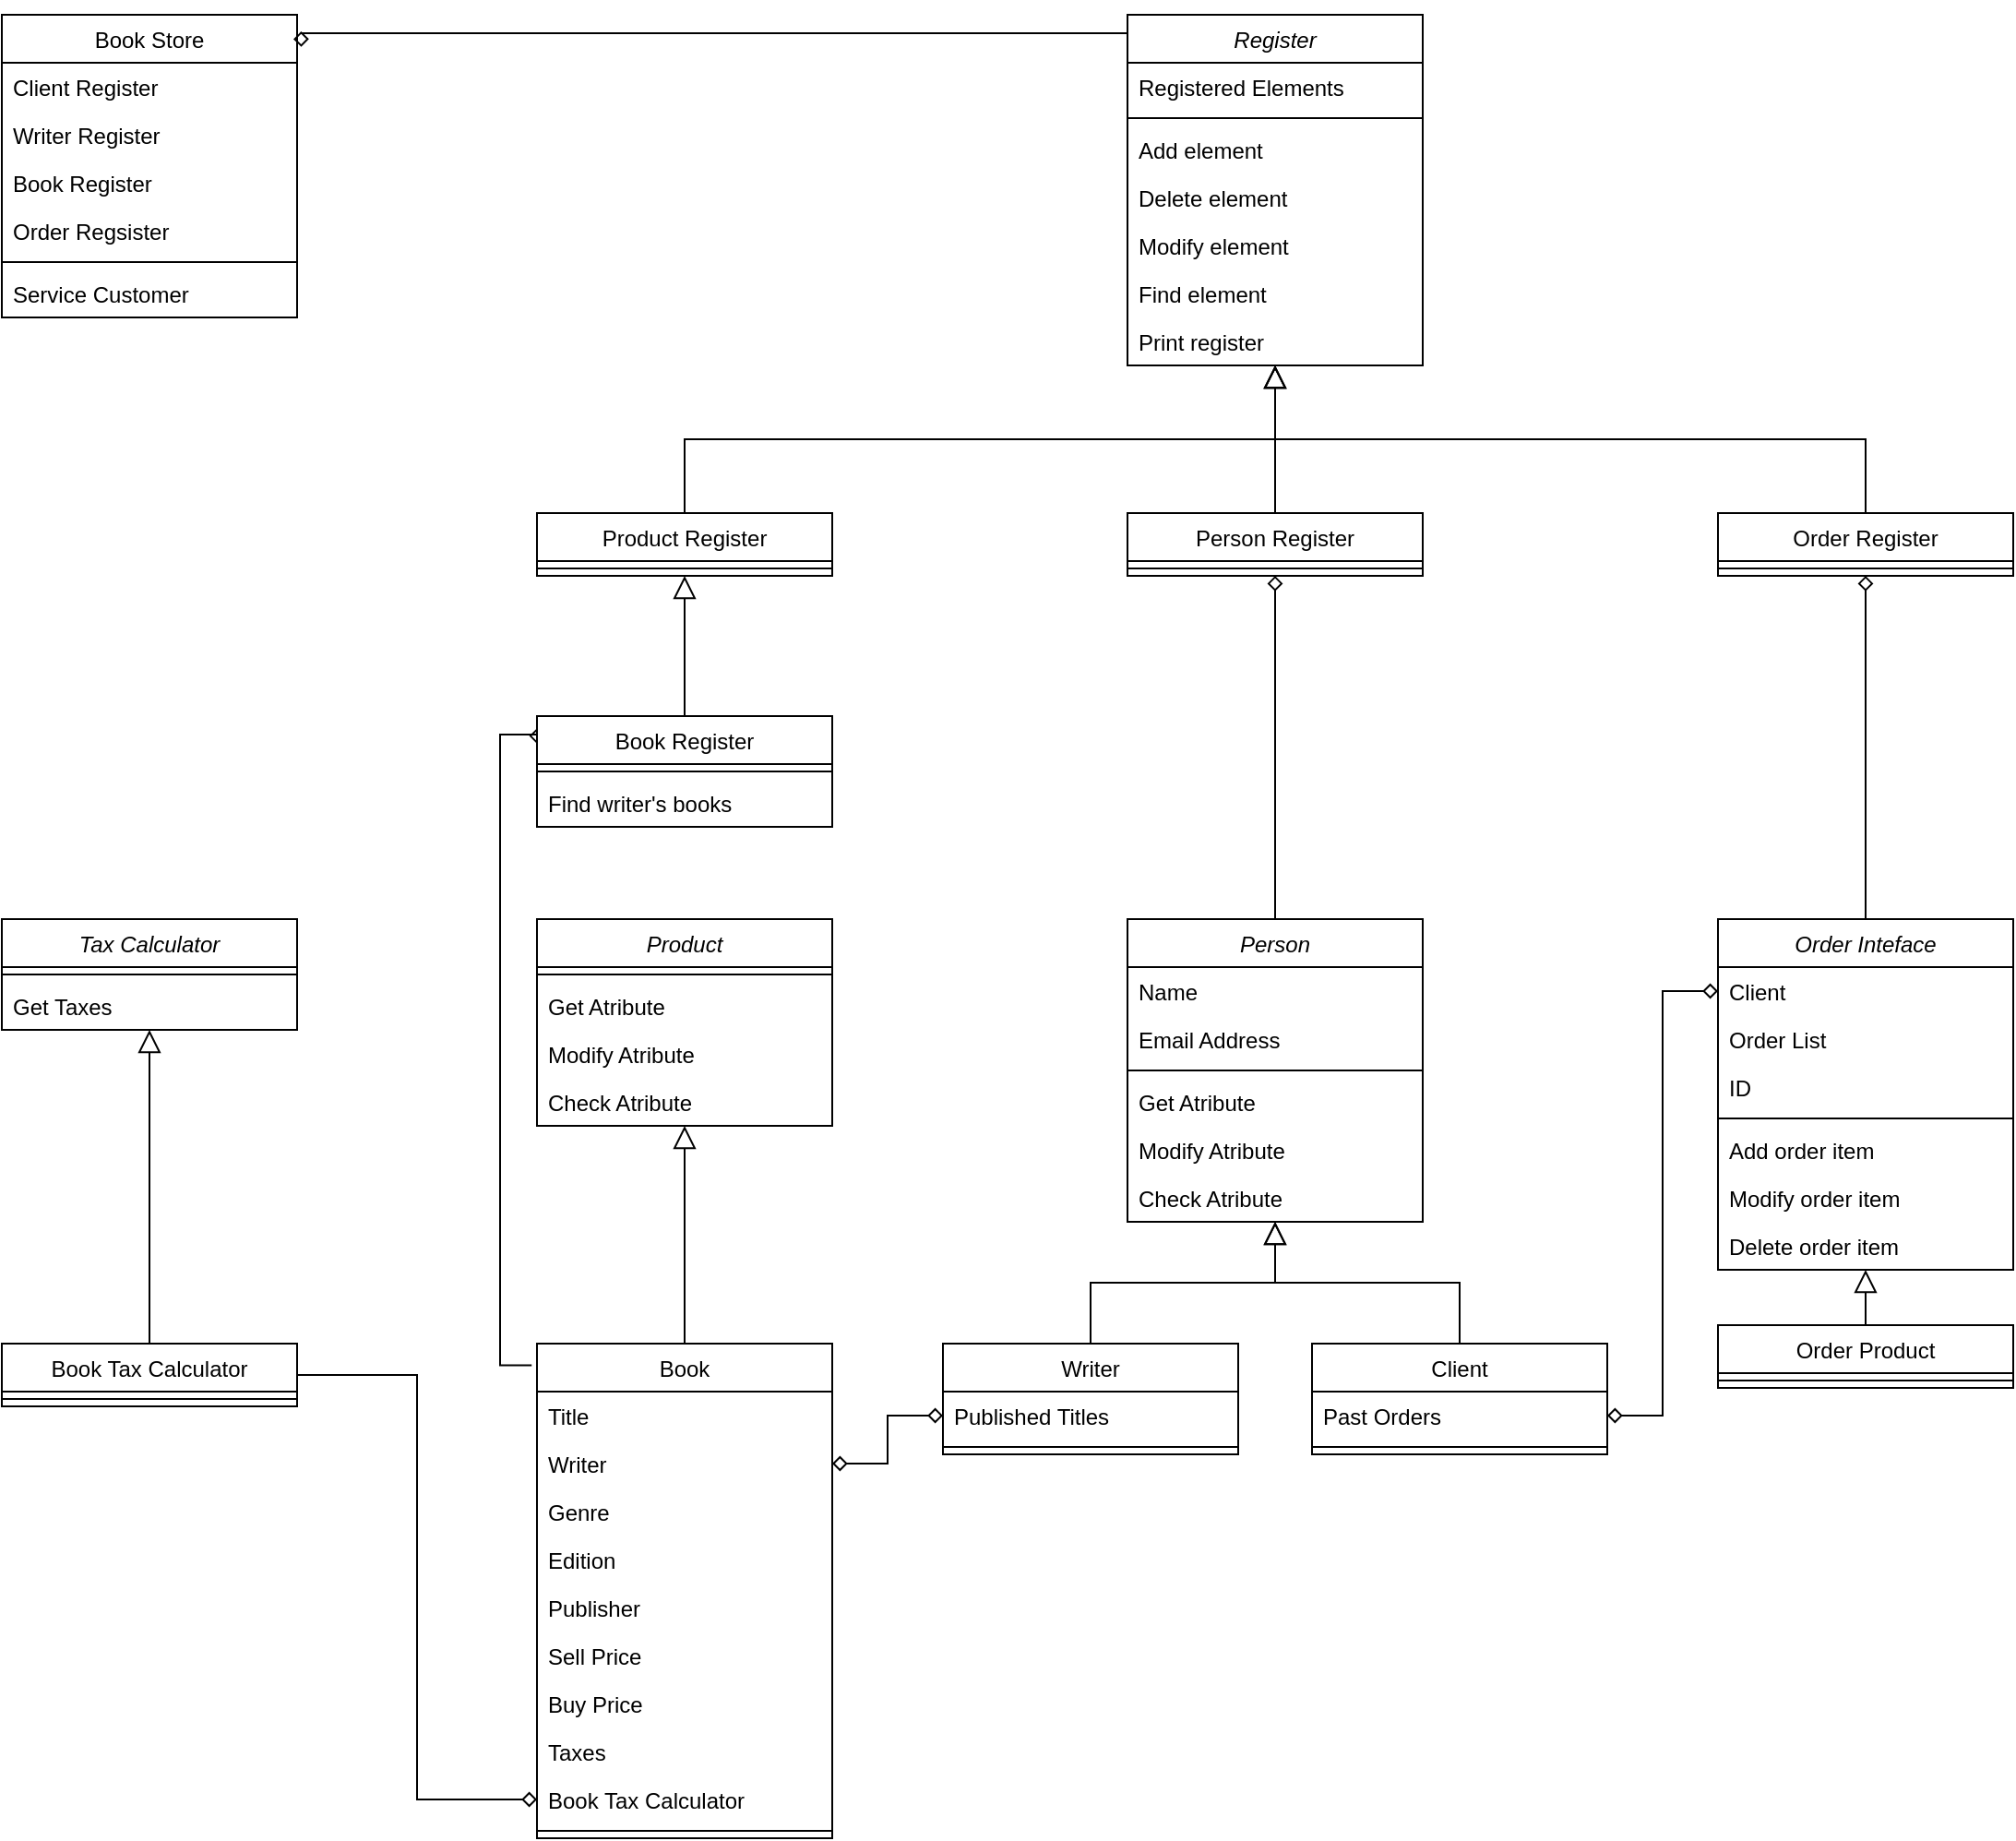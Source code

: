 <mxfile version="19.0.0" type="device"><diagram id="C5RBs43oDa-KdzZeNtuy" name="Page-1"><mxGraphModel dx="2910" dy="2334" grid="1" gridSize="10" guides="1" tooltips="1" connect="1" arrows="1" fold="1" page="1" pageScale="1" pageWidth="827" pageHeight="1169" math="0" shadow="0"><root><mxCell id="WIyWlLk6GJQsqaUBKTNV-0"/><mxCell id="WIyWlLk6GJQsqaUBKTNV-1" parent="WIyWlLk6GJQsqaUBKTNV-0"/><mxCell id="UVoK_3-nZOFvyf_YfvLC-82" style="edgeStyle=orthogonalEdgeStyle;rounded=0;orthogonalLoop=1;jettySize=auto;html=1;exitX=0.5;exitY=0;exitDx=0;exitDy=0;entryX=0.5;entryY=1;entryDx=0;entryDy=0;startArrow=none;startFill=0;endArrow=diamond;endFill=0;" edge="1" parent="WIyWlLk6GJQsqaUBKTNV-1" source="zkfFHV4jXpPFQw0GAbJ--0" target="UVoK_3-nZOFvyf_YfvLC-66"><mxGeometry relative="1" as="geometry"/></mxCell><mxCell id="zkfFHV4jXpPFQw0GAbJ--0" value="Person" style="swimlane;fontStyle=2;align=center;verticalAlign=top;childLayout=stackLayout;horizontal=1;startSize=26;horizontalStack=0;resizeParent=1;resizeLast=0;collapsible=1;marginBottom=0;rounded=0;shadow=0;strokeWidth=1;" parent="WIyWlLk6GJQsqaUBKTNV-1" vertex="1"><mxGeometry x="130" y="120" width="160" height="164" as="geometry"><mxRectangle x="230" y="140" width="160" height="26" as="alternateBounds"/></mxGeometry></mxCell><mxCell id="zkfFHV4jXpPFQw0GAbJ--1" value="Name" style="text;align=left;verticalAlign=top;spacingLeft=4;spacingRight=4;overflow=hidden;rotatable=0;points=[[0,0.5],[1,0.5]];portConstraint=eastwest;" parent="zkfFHV4jXpPFQw0GAbJ--0" vertex="1"><mxGeometry y="26" width="160" height="26" as="geometry"/></mxCell><mxCell id="zkfFHV4jXpPFQw0GAbJ--3" value="Email Address" style="text;align=left;verticalAlign=top;spacingLeft=4;spacingRight=4;overflow=hidden;rotatable=0;points=[[0,0.5],[1,0.5]];portConstraint=eastwest;rounded=0;shadow=0;html=0;" parent="zkfFHV4jXpPFQw0GAbJ--0" vertex="1"><mxGeometry y="52" width="160" height="26" as="geometry"/></mxCell><mxCell id="zkfFHV4jXpPFQw0GAbJ--4" value="" style="line;html=1;strokeWidth=1;align=left;verticalAlign=middle;spacingTop=-1;spacingLeft=3;spacingRight=3;rotatable=0;labelPosition=right;points=[];portConstraint=eastwest;" parent="zkfFHV4jXpPFQw0GAbJ--0" vertex="1"><mxGeometry y="78" width="160" height="8" as="geometry"/></mxCell><mxCell id="UVoK_3-nZOFvyf_YfvLC-38" value="Get Atribute" style="text;align=left;verticalAlign=top;spacingLeft=4;spacingRight=4;overflow=hidden;rotatable=0;points=[[0,0.5],[1,0.5]];portConstraint=eastwest;rounded=0;shadow=0;html=0;" vertex="1" parent="zkfFHV4jXpPFQw0GAbJ--0"><mxGeometry y="86" width="160" height="26" as="geometry"/></mxCell><mxCell id="UVoK_3-nZOFvyf_YfvLC-39" value="Modify Atribute" style="text;align=left;verticalAlign=top;spacingLeft=4;spacingRight=4;overflow=hidden;rotatable=0;points=[[0,0.5],[1,0.5]];portConstraint=eastwest;rounded=0;shadow=0;html=0;" vertex="1" parent="zkfFHV4jXpPFQw0GAbJ--0"><mxGeometry y="112" width="160" height="26" as="geometry"/></mxCell><mxCell id="UVoK_3-nZOFvyf_YfvLC-40" value="Check Atribute" style="text;align=left;verticalAlign=top;spacingLeft=4;spacingRight=4;overflow=hidden;rotatable=0;points=[[0,0.5],[1,0.5]];portConstraint=eastwest;rounded=0;shadow=0;html=0;" vertex="1" parent="zkfFHV4jXpPFQw0GAbJ--0"><mxGeometry y="138" width="160" height="26" as="geometry"/></mxCell><mxCell id="zkfFHV4jXpPFQw0GAbJ--6" value="Client" style="swimlane;fontStyle=0;align=center;verticalAlign=top;childLayout=stackLayout;horizontal=1;startSize=26;horizontalStack=0;resizeParent=1;resizeLast=0;collapsible=1;marginBottom=0;rounded=0;shadow=0;strokeWidth=1;" parent="WIyWlLk6GJQsqaUBKTNV-1" vertex="1"><mxGeometry x="230" y="350" width="160" height="60" as="geometry"><mxRectangle x="130" y="380" width="160" height="26" as="alternateBounds"/></mxGeometry></mxCell><mxCell id="zkfFHV4jXpPFQw0GAbJ--8" value="Past Orders" style="text;align=left;verticalAlign=top;spacingLeft=4;spacingRight=4;overflow=hidden;rotatable=0;points=[[0,0.5],[1,0.5]];portConstraint=eastwest;rounded=0;shadow=0;html=0;" parent="zkfFHV4jXpPFQw0GAbJ--6" vertex="1"><mxGeometry y="26" width="160" height="26" as="geometry"/></mxCell><mxCell id="zkfFHV4jXpPFQw0GAbJ--9" value="" style="line;html=1;strokeWidth=1;align=left;verticalAlign=middle;spacingTop=-1;spacingLeft=3;spacingRight=3;rotatable=0;labelPosition=right;points=[];portConstraint=eastwest;" parent="zkfFHV4jXpPFQw0GAbJ--6" vertex="1"><mxGeometry y="52" width="160" height="8" as="geometry"/></mxCell><mxCell id="zkfFHV4jXpPFQw0GAbJ--12" value="" style="endArrow=block;endSize=10;endFill=0;shadow=0;strokeWidth=1;rounded=0;edgeStyle=elbowEdgeStyle;elbow=vertical;" parent="WIyWlLk6GJQsqaUBKTNV-1" source="zkfFHV4jXpPFQw0GAbJ--6" target="zkfFHV4jXpPFQw0GAbJ--0" edge="1"><mxGeometry width="160" relative="1" as="geometry"><mxPoint x="110" y="203" as="sourcePoint"/><mxPoint x="110" y="203" as="targetPoint"/></mxGeometry></mxCell><mxCell id="zkfFHV4jXpPFQw0GAbJ--13" value="Writer" style="swimlane;fontStyle=0;align=center;verticalAlign=top;childLayout=stackLayout;horizontal=1;startSize=26;horizontalStack=0;resizeParent=1;resizeLast=0;collapsible=1;marginBottom=0;rounded=0;shadow=0;strokeWidth=1;" parent="WIyWlLk6GJQsqaUBKTNV-1" vertex="1"><mxGeometry x="30" y="350" width="160" height="60" as="geometry"><mxRectangle x="340" y="380" width="170" height="26" as="alternateBounds"/></mxGeometry></mxCell><mxCell id="zkfFHV4jXpPFQw0GAbJ--14" value="Published Titles" style="text;align=left;verticalAlign=top;spacingLeft=4;spacingRight=4;overflow=hidden;rotatable=0;points=[[0,0.5],[1,0.5]];portConstraint=eastwest;" parent="zkfFHV4jXpPFQw0GAbJ--13" vertex="1"><mxGeometry y="26" width="160" height="26" as="geometry"/></mxCell><mxCell id="zkfFHV4jXpPFQw0GAbJ--15" value="" style="line;html=1;strokeWidth=1;align=left;verticalAlign=middle;spacingTop=-1;spacingLeft=3;spacingRight=3;rotatable=0;labelPosition=right;points=[];portConstraint=eastwest;" parent="zkfFHV4jXpPFQw0GAbJ--13" vertex="1"><mxGeometry y="52" width="160" height="8" as="geometry"/></mxCell><mxCell id="zkfFHV4jXpPFQw0GAbJ--16" value="" style="endArrow=block;endSize=10;endFill=0;shadow=0;strokeWidth=1;rounded=0;edgeStyle=elbowEdgeStyle;elbow=vertical;" parent="WIyWlLk6GJQsqaUBKTNV-1" source="zkfFHV4jXpPFQw0GAbJ--13" target="zkfFHV4jXpPFQw0GAbJ--0" edge="1"><mxGeometry width="160" relative="1" as="geometry"><mxPoint x="120" y="373" as="sourcePoint"/><mxPoint x="220" y="271" as="targetPoint"/></mxGeometry></mxCell><mxCell id="zkfFHV4jXpPFQw0GAbJ--17" value="Book Store" style="swimlane;fontStyle=0;align=center;verticalAlign=top;childLayout=stackLayout;horizontal=1;startSize=26;horizontalStack=0;resizeParent=1;resizeLast=0;collapsible=1;marginBottom=0;rounded=0;shadow=0;strokeWidth=1;" parent="WIyWlLk6GJQsqaUBKTNV-1" vertex="1"><mxGeometry x="-480" y="-370" width="160" height="164" as="geometry"><mxRectangle x="550" y="140" width="160" height="26" as="alternateBounds"/></mxGeometry></mxCell><mxCell id="zkfFHV4jXpPFQw0GAbJ--18" value="Client Register" style="text;align=left;verticalAlign=top;spacingLeft=4;spacingRight=4;overflow=hidden;rotatable=0;points=[[0,0.5],[1,0.5]];portConstraint=eastwest;" parent="zkfFHV4jXpPFQw0GAbJ--17" vertex="1"><mxGeometry y="26" width="160" height="26" as="geometry"/></mxCell><mxCell id="zkfFHV4jXpPFQw0GAbJ--19" value="Writer Register" style="text;align=left;verticalAlign=top;spacingLeft=4;spacingRight=4;overflow=hidden;rotatable=0;points=[[0,0.5],[1,0.5]];portConstraint=eastwest;rounded=0;shadow=0;html=0;" parent="zkfFHV4jXpPFQw0GAbJ--17" vertex="1"><mxGeometry y="52" width="160" height="26" as="geometry"/></mxCell><mxCell id="zkfFHV4jXpPFQw0GAbJ--20" value="Book Register" style="text;align=left;verticalAlign=top;spacingLeft=4;spacingRight=4;overflow=hidden;rotatable=0;points=[[0,0.5],[1,0.5]];portConstraint=eastwest;rounded=0;shadow=0;html=0;" parent="zkfFHV4jXpPFQw0GAbJ--17" vertex="1"><mxGeometry y="78" width="160" height="26" as="geometry"/></mxCell><mxCell id="zkfFHV4jXpPFQw0GAbJ--21" value="Order Regsister" style="text;align=left;verticalAlign=top;spacingLeft=4;spacingRight=4;overflow=hidden;rotatable=0;points=[[0,0.5],[1,0.5]];portConstraint=eastwest;rounded=0;shadow=0;html=0;" parent="zkfFHV4jXpPFQw0GAbJ--17" vertex="1"><mxGeometry y="104" width="160" height="26" as="geometry"/></mxCell><mxCell id="zkfFHV4jXpPFQw0GAbJ--23" value="" style="line;html=1;strokeWidth=1;align=left;verticalAlign=middle;spacingTop=-1;spacingLeft=3;spacingRight=3;rotatable=0;labelPosition=right;points=[];portConstraint=eastwest;" parent="zkfFHV4jXpPFQw0GAbJ--17" vertex="1"><mxGeometry y="130" width="160" height="8" as="geometry"/></mxCell><mxCell id="zkfFHV4jXpPFQw0GAbJ--24" value="Service Customer" style="text;align=left;verticalAlign=top;spacingLeft=4;spacingRight=4;overflow=hidden;rotatable=0;points=[[0,0.5],[1,0.5]];portConstraint=eastwest;" parent="zkfFHV4jXpPFQw0GAbJ--17" vertex="1"><mxGeometry y="138" width="160" height="26" as="geometry"/></mxCell><mxCell id="UVoK_3-nZOFvyf_YfvLC-0" value="Product" style="swimlane;fontStyle=2;align=center;verticalAlign=top;childLayout=stackLayout;horizontal=1;startSize=26;horizontalStack=0;resizeParent=1;resizeLast=0;collapsible=1;marginBottom=0;rounded=0;shadow=0;strokeWidth=1;" vertex="1" parent="WIyWlLk6GJQsqaUBKTNV-1"><mxGeometry x="-190" y="120" width="160" height="112" as="geometry"><mxRectangle x="230" y="140" width="160" height="26" as="alternateBounds"/></mxGeometry></mxCell><mxCell id="UVoK_3-nZOFvyf_YfvLC-3" value="" style="line;html=1;strokeWidth=1;align=left;verticalAlign=middle;spacingTop=-1;spacingLeft=3;spacingRight=3;rotatable=0;labelPosition=right;points=[];portConstraint=eastwest;" vertex="1" parent="UVoK_3-nZOFvyf_YfvLC-0"><mxGeometry y="26" width="160" height="8" as="geometry"/></mxCell><mxCell id="UVoK_3-nZOFvyf_YfvLC-2" value="Get Atribute" style="text;align=left;verticalAlign=top;spacingLeft=4;spacingRight=4;overflow=hidden;rotatable=0;points=[[0,0.5],[1,0.5]];portConstraint=eastwest;rounded=0;shadow=0;html=0;" vertex="1" parent="UVoK_3-nZOFvyf_YfvLC-0"><mxGeometry y="34" width="160" height="26" as="geometry"/></mxCell><mxCell id="UVoK_3-nZOFvyf_YfvLC-25" value="Modify Atribute" style="text;align=left;verticalAlign=top;spacingLeft=4;spacingRight=4;overflow=hidden;rotatable=0;points=[[0,0.5],[1,0.5]];portConstraint=eastwest;rounded=0;shadow=0;html=0;" vertex="1" parent="UVoK_3-nZOFvyf_YfvLC-0"><mxGeometry y="60" width="160" height="26" as="geometry"/></mxCell><mxCell id="UVoK_3-nZOFvyf_YfvLC-26" value="Check Atribute" style="text;align=left;verticalAlign=top;spacingLeft=4;spacingRight=4;overflow=hidden;rotatable=0;points=[[0,0.5],[1,0.5]];portConstraint=eastwest;rounded=0;shadow=0;html=0;" vertex="1" parent="UVoK_3-nZOFvyf_YfvLC-0"><mxGeometry y="86" width="160" height="26" as="geometry"/></mxCell><mxCell id="UVoK_3-nZOFvyf_YfvLC-80" style="edgeStyle=orthogonalEdgeStyle;rounded=0;orthogonalLoop=1;jettySize=auto;html=1;exitX=-0.018;exitY=0.044;exitDx=0;exitDy=0;startArrow=none;startFill=0;endArrow=diamond;endFill=0;exitPerimeter=0;entryX=0;entryY=0.25;entryDx=0;entryDy=0;" edge="1" parent="WIyWlLk6GJQsqaUBKTNV-1" source="UVoK_3-nZOFvyf_YfvLC-8" target="UVoK_3-nZOFvyf_YfvLC-70"><mxGeometry relative="1" as="geometry"><mxPoint x="-260" y="50" as="targetPoint"/><Array as="points"><mxPoint x="-210" y="362"/><mxPoint x="-210" y="20"/><mxPoint x="-190" y="20"/></Array></mxGeometry></mxCell><mxCell id="UVoK_3-nZOFvyf_YfvLC-8" value="Book" style="swimlane;fontStyle=0;align=center;verticalAlign=top;childLayout=stackLayout;horizontal=1;startSize=26;horizontalStack=0;resizeParent=1;resizeLast=0;collapsible=1;marginBottom=0;rounded=0;shadow=0;strokeWidth=1;" vertex="1" parent="WIyWlLk6GJQsqaUBKTNV-1"><mxGeometry x="-190" y="350" width="160" height="268" as="geometry"><mxRectangle x="340" y="380" width="170" height="26" as="alternateBounds"/></mxGeometry></mxCell><mxCell id="UVoK_3-nZOFvyf_YfvLC-9" value="Title&#10;" style="text;align=left;verticalAlign=top;spacingLeft=4;spacingRight=4;overflow=hidden;rotatable=0;points=[[0,0.5],[1,0.5]];portConstraint=eastwest;" vertex="1" parent="UVoK_3-nZOFvyf_YfvLC-8"><mxGeometry y="26" width="160" height="26" as="geometry"/></mxCell><mxCell id="UVoK_3-nZOFvyf_YfvLC-27" value="Writer" style="text;align=left;verticalAlign=top;spacingLeft=4;spacingRight=4;overflow=hidden;rotatable=0;points=[[0,0.5],[1,0.5]];portConstraint=eastwest;" vertex="1" parent="UVoK_3-nZOFvyf_YfvLC-8"><mxGeometry y="52" width="160" height="26" as="geometry"/></mxCell><mxCell id="UVoK_3-nZOFvyf_YfvLC-28" value="Genre" style="text;align=left;verticalAlign=top;spacingLeft=4;spacingRight=4;overflow=hidden;rotatable=0;points=[[0,0.5],[1,0.5]];portConstraint=eastwest;" vertex="1" parent="UVoK_3-nZOFvyf_YfvLC-8"><mxGeometry y="78" width="160" height="26" as="geometry"/></mxCell><mxCell id="UVoK_3-nZOFvyf_YfvLC-29" value="Edition" style="text;align=left;verticalAlign=top;spacingLeft=4;spacingRight=4;overflow=hidden;rotatable=0;points=[[0,0.5],[1,0.5]];portConstraint=eastwest;" vertex="1" parent="UVoK_3-nZOFvyf_YfvLC-8"><mxGeometry y="104" width="160" height="26" as="geometry"/></mxCell><mxCell id="UVoK_3-nZOFvyf_YfvLC-30" value="Publisher" style="text;align=left;verticalAlign=top;spacingLeft=4;spacingRight=4;overflow=hidden;rotatable=0;points=[[0,0.5],[1,0.5]];portConstraint=eastwest;" vertex="1" parent="UVoK_3-nZOFvyf_YfvLC-8"><mxGeometry y="130" width="160" height="26" as="geometry"/></mxCell><mxCell id="UVoK_3-nZOFvyf_YfvLC-31" value="Sell Price" style="text;align=left;verticalAlign=top;spacingLeft=4;spacingRight=4;overflow=hidden;rotatable=0;points=[[0,0.5],[1,0.5]];portConstraint=eastwest;" vertex="1" parent="UVoK_3-nZOFvyf_YfvLC-8"><mxGeometry y="156" width="160" height="26" as="geometry"/></mxCell><mxCell id="UVoK_3-nZOFvyf_YfvLC-32" value="Buy Price" style="text;align=left;verticalAlign=top;spacingLeft=4;spacingRight=4;overflow=hidden;rotatable=0;points=[[0,0.5],[1,0.5]];portConstraint=eastwest;" vertex="1" parent="UVoK_3-nZOFvyf_YfvLC-8"><mxGeometry y="182" width="160" height="26" as="geometry"/></mxCell><mxCell id="UVoK_3-nZOFvyf_YfvLC-33" value="Taxes" style="text;align=left;verticalAlign=top;spacingLeft=4;spacingRight=4;overflow=hidden;rotatable=0;points=[[0,0.5],[1,0.5]];portConstraint=eastwest;" vertex="1" parent="UVoK_3-nZOFvyf_YfvLC-8"><mxGeometry y="208" width="160" height="26" as="geometry"/></mxCell><mxCell id="UVoK_3-nZOFvyf_YfvLC-35" value="Book Tax Calculator" style="text;align=left;verticalAlign=top;spacingLeft=4;spacingRight=4;overflow=hidden;rotatable=0;points=[[0,0.5],[1,0.5]];portConstraint=eastwest;" vertex="1" parent="UVoK_3-nZOFvyf_YfvLC-8"><mxGeometry y="234" width="160" height="26" as="geometry"/></mxCell><mxCell id="UVoK_3-nZOFvyf_YfvLC-10" value="" style="line;html=1;strokeWidth=1;align=left;verticalAlign=middle;spacingTop=-1;spacingLeft=3;spacingRight=3;rotatable=0;labelPosition=right;points=[];portConstraint=eastwest;" vertex="1" parent="UVoK_3-nZOFvyf_YfvLC-8"><mxGeometry y="260" width="160" height="8" as="geometry"/></mxCell><mxCell id="UVoK_3-nZOFvyf_YfvLC-11" value="" style="endArrow=block;endSize=10;endFill=0;shadow=0;strokeWidth=1;rounded=0;edgeStyle=elbowEdgeStyle;elbow=vertical;" edge="1" parent="WIyWlLk6GJQsqaUBKTNV-1" source="UVoK_3-nZOFvyf_YfvLC-8" target="UVoK_3-nZOFvyf_YfvLC-0"><mxGeometry width="160" relative="1" as="geometry"><mxPoint x="-200" y="373" as="sourcePoint"/><mxPoint x="-100" y="271" as="targetPoint"/></mxGeometry></mxCell><mxCell id="UVoK_3-nZOFvyf_YfvLC-12" value="Tax Calculator" style="swimlane;fontStyle=2;align=center;verticalAlign=top;childLayout=stackLayout;horizontal=1;startSize=26;horizontalStack=0;resizeParent=1;resizeLast=0;collapsible=1;marginBottom=0;rounded=0;shadow=0;strokeWidth=1;" vertex="1" parent="WIyWlLk6GJQsqaUBKTNV-1"><mxGeometry x="-480" y="120" width="160" height="60" as="geometry"><mxRectangle x="230" y="140" width="160" height="26" as="alternateBounds"/></mxGeometry></mxCell><mxCell id="UVoK_3-nZOFvyf_YfvLC-15" value="" style="line;html=1;strokeWidth=1;align=left;verticalAlign=middle;spacingTop=-1;spacingLeft=3;spacingRight=3;rotatable=0;labelPosition=right;points=[];portConstraint=eastwest;" vertex="1" parent="UVoK_3-nZOFvyf_YfvLC-12"><mxGeometry y="26" width="160" height="8" as="geometry"/></mxCell><mxCell id="UVoK_3-nZOFvyf_YfvLC-14" value="Get Taxes" style="text;align=left;verticalAlign=top;spacingLeft=4;spacingRight=4;overflow=hidden;rotatable=0;points=[[0,0.5],[1,0.5]];portConstraint=eastwest;rounded=0;shadow=0;html=0;" vertex="1" parent="UVoK_3-nZOFvyf_YfvLC-12"><mxGeometry y="34" width="160" height="26" as="geometry"/></mxCell><mxCell id="UVoK_3-nZOFvyf_YfvLC-37" style="edgeStyle=orthogonalEdgeStyle;rounded=0;orthogonalLoop=1;jettySize=auto;html=1;exitX=1;exitY=0.5;exitDx=0;exitDy=0;entryX=0;entryY=0.5;entryDx=0;entryDy=0;startArrow=none;startFill=0;endArrow=diamond;endFill=0;" edge="1" parent="WIyWlLk6GJQsqaUBKTNV-1" source="UVoK_3-nZOFvyf_YfvLC-20" target="UVoK_3-nZOFvyf_YfvLC-35"><mxGeometry relative="1" as="geometry"/></mxCell><mxCell id="UVoK_3-nZOFvyf_YfvLC-20" value="Book Tax Calculator" style="swimlane;fontStyle=0;align=center;verticalAlign=top;childLayout=stackLayout;horizontal=1;startSize=26;horizontalStack=0;resizeParent=1;resizeLast=0;collapsible=1;marginBottom=0;rounded=0;shadow=0;strokeWidth=1;" vertex="1" parent="WIyWlLk6GJQsqaUBKTNV-1"><mxGeometry x="-480" y="350" width="160" height="34" as="geometry"><mxRectangle x="340" y="380" width="170" height="26" as="alternateBounds"/></mxGeometry></mxCell><mxCell id="UVoK_3-nZOFvyf_YfvLC-22" value="" style="line;html=1;strokeWidth=1;align=left;verticalAlign=middle;spacingTop=-1;spacingLeft=3;spacingRight=3;rotatable=0;labelPosition=right;points=[];portConstraint=eastwest;" vertex="1" parent="UVoK_3-nZOFvyf_YfvLC-20"><mxGeometry y="26" width="160" height="8" as="geometry"/></mxCell><mxCell id="UVoK_3-nZOFvyf_YfvLC-23" value="" style="endArrow=block;endSize=10;endFill=0;shadow=0;strokeWidth=1;rounded=0;edgeStyle=elbowEdgeStyle;elbow=vertical;" edge="1" parent="WIyWlLk6GJQsqaUBKTNV-1" source="UVoK_3-nZOFvyf_YfvLC-20" target="UVoK_3-nZOFvyf_YfvLC-12"><mxGeometry width="160" relative="1" as="geometry"><mxPoint x="-490" y="373" as="sourcePoint"/><mxPoint x="-390" y="271" as="targetPoint"/></mxGeometry></mxCell><mxCell id="UVoK_3-nZOFvyf_YfvLC-36" style="edgeStyle=orthogonalEdgeStyle;rounded=0;orthogonalLoop=1;jettySize=auto;html=1;exitX=0;exitY=0.5;exitDx=0;exitDy=0;entryX=1;entryY=0.5;entryDx=0;entryDy=0;startArrow=diamond;startFill=0;endArrow=diamond;endFill=0;" edge="1" parent="WIyWlLk6GJQsqaUBKTNV-1" source="zkfFHV4jXpPFQw0GAbJ--14" target="UVoK_3-nZOFvyf_YfvLC-27"><mxGeometry relative="1" as="geometry"/></mxCell><mxCell id="UVoK_3-nZOFvyf_YfvLC-83" style="edgeStyle=orthogonalEdgeStyle;rounded=0;orthogonalLoop=1;jettySize=auto;html=1;exitX=0.5;exitY=0;exitDx=0;exitDy=0;entryX=0.5;entryY=1;entryDx=0;entryDy=0;startArrow=none;startFill=0;endArrow=diamond;endFill=0;" edge="1" parent="WIyWlLk6GJQsqaUBKTNV-1" source="UVoK_3-nZOFvyf_YfvLC-41" target="UVoK_3-nZOFvyf_YfvLC-62"><mxGeometry relative="1" as="geometry"/></mxCell><mxCell id="UVoK_3-nZOFvyf_YfvLC-41" value="Order Inteface" style="swimlane;fontStyle=2;align=center;verticalAlign=top;childLayout=stackLayout;horizontal=1;startSize=26;horizontalStack=0;resizeParent=1;resizeLast=0;collapsible=1;marginBottom=0;rounded=0;shadow=0;strokeWidth=1;" vertex="1" parent="WIyWlLk6GJQsqaUBKTNV-1"><mxGeometry x="450" y="120" width="160" height="190" as="geometry"><mxRectangle x="230" y="140" width="160" height="26" as="alternateBounds"/></mxGeometry></mxCell><mxCell id="UVoK_3-nZOFvyf_YfvLC-42" value="Client" style="text;align=left;verticalAlign=top;spacingLeft=4;spacingRight=4;overflow=hidden;rotatable=0;points=[[0,0.5],[1,0.5]];portConstraint=eastwest;" vertex="1" parent="UVoK_3-nZOFvyf_YfvLC-41"><mxGeometry y="26" width="160" height="26" as="geometry"/></mxCell><mxCell id="UVoK_3-nZOFvyf_YfvLC-43" value="Order List" style="text;align=left;verticalAlign=top;spacingLeft=4;spacingRight=4;overflow=hidden;rotatable=0;points=[[0,0.5],[1,0.5]];portConstraint=eastwest;rounded=0;shadow=0;html=0;" vertex="1" parent="UVoK_3-nZOFvyf_YfvLC-41"><mxGeometry y="52" width="160" height="26" as="geometry"/></mxCell><mxCell id="UVoK_3-nZOFvyf_YfvLC-53" value="ID" style="text;align=left;verticalAlign=top;spacingLeft=4;spacingRight=4;overflow=hidden;rotatable=0;points=[[0,0.5],[1,0.5]];portConstraint=eastwest;" vertex="1" parent="UVoK_3-nZOFvyf_YfvLC-41"><mxGeometry y="78" width="160" height="26" as="geometry"/></mxCell><mxCell id="UVoK_3-nZOFvyf_YfvLC-44" value="" style="line;html=1;strokeWidth=1;align=left;verticalAlign=middle;spacingTop=-1;spacingLeft=3;spacingRight=3;rotatable=0;labelPosition=right;points=[];portConstraint=eastwest;" vertex="1" parent="UVoK_3-nZOFvyf_YfvLC-41"><mxGeometry y="104" width="160" height="8" as="geometry"/></mxCell><mxCell id="UVoK_3-nZOFvyf_YfvLC-45" value="Add order item" style="text;align=left;verticalAlign=top;spacingLeft=4;spacingRight=4;overflow=hidden;rotatable=0;points=[[0,0.5],[1,0.5]];portConstraint=eastwest;rounded=0;shadow=0;html=0;" vertex="1" parent="UVoK_3-nZOFvyf_YfvLC-41"><mxGeometry y="112" width="160" height="26" as="geometry"/></mxCell><mxCell id="UVoK_3-nZOFvyf_YfvLC-46" value="Modify order item" style="text;align=left;verticalAlign=top;spacingLeft=4;spacingRight=4;overflow=hidden;rotatable=0;points=[[0,0.5],[1,0.5]];portConstraint=eastwest;rounded=0;shadow=0;html=0;" vertex="1" parent="UVoK_3-nZOFvyf_YfvLC-41"><mxGeometry y="138" width="160" height="26" as="geometry"/></mxCell><mxCell id="UVoK_3-nZOFvyf_YfvLC-47" value="Delete order item" style="text;align=left;verticalAlign=top;spacingLeft=4;spacingRight=4;overflow=hidden;rotatable=0;points=[[0,0.5],[1,0.5]];portConstraint=eastwest;rounded=0;shadow=0;html=0;" vertex="1" parent="UVoK_3-nZOFvyf_YfvLC-41"><mxGeometry y="164" width="160" height="26" as="geometry"/></mxCell><mxCell id="UVoK_3-nZOFvyf_YfvLC-48" value="Order Product" style="swimlane;fontStyle=0;align=center;verticalAlign=top;childLayout=stackLayout;horizontal=1;startSize=26;horizontalStack=0;resizeParent=1;resizeLast=0;collapsible=1;marginBottom=0;rounded=0;shadow=0;strokeWidth=1;" vertex="1" parent="WIyWlLk6GJQsqaUBKTNV-1"><mxGeometry x="450" y="340" width="160" height="34" as="geometry"><mxRectangle x="130" y="380" width="160" height="26" as="alternateBounds"/></mxGeometry></mxCell><mxCell id="UVoK_3-nZOFvyf_YfvLC-50" value="" style="line;html=1;strokeWidth=1;align=left;verticalAlign=middle;spacingTop=-1;spacingLeft=3;spacingRight=3;rotatable=0;labelPosition=right;points=[];portConstraint=eastwest;" vertex="1" parent="UVoK_3-nZOFvyf_YfvLC-48"><mxGeometry y="26" width="160" height="8" as="geometry"/></mxCell><mxCell id="UVoK_3-nZOFvyf_YfvLC-51" value="" style="endArrow=block;endSize=10;endFill=0;shadow=0;strokeWidth=1;rounded=0;edgeStyle=elbowEdgeStyle;elbow=vertical;" edge="1" parent="WIyWlLk6GJQsqaUBKTNV-1" source="UVoK_3-nZOFvyf_YfvLC-48" target="UVoK_3-nZOFvyf_YfvLC-41"><mxGeometry width="160" relative="1" as="geometry"><mxPoint x="430" y="203" as="sourcePoint"/><mxPoint x="430" y="203" as="targetPoint"/></mxGeometry></mxCell><mxCell id="UVoK_3-nZOFvyf_YfvLC-54" style="edgeStyle=orthogonalEdgeStyle;rounded=0;orthogonalLoop=1;jettySize=auto;html=1;exitX=1;exitY=0.5;exitDx=0;exitDy=0;entryX=0;entryY=0.5;entryDx=0;entryDy=0;startArrow=diamond;startFill=0;endArrow=diamond;endFill=0;" edge="1" parent="WIyWlLk6GJQsqaUBKTNV-1" source="zkfFHV4jXpPFQw0GAbJ--8" target="UVoK_3-nZOFvyf_YfvLC-42"><mxGeometry relative="1" as="geometry"/></mxCell><mxCell id="UVoK_3-nZOFvyf_YfvLC-84" style="edgeStyle=orthogonalEdgeStyle;rounded=0;orthogonalLoop=1;jettySize=auto;html=1;exitX=0;exitY=0;exitDx=0;exitDy=0;entryX=1.014;entryY=0.106;entryDx=0;entryDy=0;entryPerimeter=0;startArrow=none;startFill=0;endArrow=diamond;endFill=0;" edge="1" parent="WIyWlLk6GJQsqaUBKTNV-1" source="UVoK_3-nZOFvyf_YfvLC-55" target="zkfFHV4jXpPFQw0GAbJ--17"><mxGeometry relative="1" as="geometry"><Array as="points"><mxPoint x="130" y="-360"/><mxPoint x="-318" y="-360"/></Array></mxGeometry></mxCell><mxCell id="UVoK_3-nZOFvyf_YfvLC-55" value="Register" style="swimlane;fontStyle=2;align=center;verticalAlign=top;childLayout=stackLayout;horizontal=1;startSize=26;horizontalStack=0;resizeParent=1;resizeLast=0;collapsible=1;marginBottom=0;rounded=0;shadow=0;strokeWidth=1;" vertex="1" parent="WIyWlLk6GJQsqaUBKTNV-1"><mxGeometry x="130" y="-370" width="160" height="190" as="geometry"><mxRectangle x="230" y="140" width="160" height="26" as="alternateBounds"/></mxGeometry></mxCell><mxCell id="UVoK_3-nZOFvyf_YfvLC-56" value="Registered Elements" style="text;align=left;verticalAlign=top;spacingLeft=4;spacingRight=4;overflow=hidden;rotatable=0;points=[[0,0.5],[1,0.5]];portConstraint=eastwest;" vertex="1" parent="UVoK_3-nZOFvyf_YfvLC-55"><mxGeometry y="26" width="160" height="26" as="geometry"/></mxCell><mxCell id="UVoK_3-nZOFvyf_YfvLC-58" value="" style="line;html=1;strokeWidth=1;align=left;verticalAlign=middle;spacingTop=-1;spacingLeft=3;spacingRight=3;rotatable=0;labelPosition=right;points=[];portConstraint=eastwest;" vertex="1" parent="UVoK_3-nZOFvyf_YfvLC-55"><mxGeometry y="52" width="160" height="8" as="geometry"/></mxCell><mxCell id="UVoK_3-nZOFvyf_YfvLC-59" value="Add element" style="text;align=left;verticalAlign=top;spacingLeft=4;spacingRight=4;overflow=hidden;rotatable=0;points=[[0,0.5],[1,0.5]];portConstraint=eastwest;rounded=0;shadow=0;html=0;" vertex="1" parent="UVoK_3-nZOFvyf_YfvLC-55"><mxGeometry y="60" width="160" height="26" as="geometry"/></mxCell><mxCell id="UVoK_3-nZOFvyf_YfvLC-57" value="Delete element" style="text;align=left;verticalAlign=top;spacingLeft=4;spacingRight=4;overflow=hidden;rotatable=0;points=[[0,0.5],[1,0.5]];portConstraint=eastwest;rounded=0;shadow=0;html=0;" vertex="1" parent="UVoK_3-nZOFvyf_YfvLC-55"><mxGeometry y="86" width="160" height="26" as="geometry"/></mxCell><mxCell id="UVoK_3-nZOFvyf_YfvLC-60" value="Modify element" style="text;align=left;verticalAlign=top;spacingLeft=4;spacingRight=4;overflow=hidden;rotatable=0;points=[[0,0.5],[1,0.5]];portConstraint=eastwest;rounded=0;shadow=0;html=0;" vertex="1" parent="UVoK_3-nZOFvyf_YfvLC-55"><mxGeometry y="112" width="160" height="26" as="geometry"/></mxCell><mxCell id="UVoK_3-nZOFvyf_YfvLC-61" value="Find element" style="text;align=left;verticalAlign=top;spacingLeft=4;spacingRight=4;overflow=hidden;rotatable=0;points=[[0,0.5],[1,0.5]];portConstraint=eastwest;rounded=0;shadow=0;html=0;" vertex="1" parent="UVoK_3-nZOFvyf_YfvLC-55"><mxGeometry y="138" width="160" height="26" as="geometry"/></mxCell><mxCell id="UVoK_3-nZOFvyf_YfvLC-79" value="Print register" style="text;align=left;verticalAlign=top;spacingLeft=4;spacingRight=4;overflow=hidden;rotatable=0;points=[[0,0.5],[1,0.5]];portConstraint=eastwest;rounded=0;shadow=0;html=0;" vertex="1" parent="UVoK_3-nZOFvyf_YfvLC-55"><mxGeometry y="164" width="160" height="26" as="geometry"/></mxCell><mxCell id="UVoK_3-nZOFvyf_YfvLC-62" value="Order Register" style="swimlane;fontStyle=0;align=center;verticalAlign=top;childLayout=stackLayout;horizontal=1;startSize=26;horizontalStack=0;resizeParent=1;resizeLast=0;collapsible=1;marginBottom=0;rounded=0;shadow=0;strokeWidth=1;" vertex="1" parent="WIyWlLk6GJQsqaUBKTNV-1"><mxGeometry x="450" y="-100" width="160" height="34" as="geometry"><mxRectangle x="130" y="380" width="160" height="26" as="alternateBounds"/></mxGeometry></mxCell><mxCell id="UVoK_3-nZOFvyf_YfvLC-64" value="" style="line;html=1;strokeWidth=1;align=left;verticalAlign=middle;spacingTop=-1;spacingLeft=3;spacingRight=3;rotatable=0;labelPosition=right;points=[];portConstraint=eastwest;" vertex="1" parent="UVoK_3-nZOFvyf_YfvLC-62"><mxGeometry y="26" width="160" height="8" as="geometry"/></mxCell><mxCell id="UVoK_3-nZOFvyf_YfvLC-65" value="" style="endArrow=block;endSize=10;endFill=0;shadow=0;strokeWidth=1;rounded=0;edgeStyle=elbowEdgeStyle;elbow=vertical;" edge="1" parent="WIyWlLk6GJQsqaUBKTNV-1" source="UVoK_3-nZOFvyf_YfvLC-62" target="UVoK_3-nZOFvyf_YfvLC-55"><mxGeometry width="160" relative="1" as="geometry"><mxPoint x="110" y="-247" as="sourcePoint"/><mxPoint x="110" y="-247" as="targetPoint"/></mxGeometry></mxCell><mxCell id="UVoK_3-nZOFvyf_YfvLC-66" value="Person Register" style="swimlane;fontStyle=0;align=center;verticalAlign=top;childLayout=stackLayout;horizontal=1;startSize=26;horizontalStack=0;resizeParent=1;resizeLast=0;collapsible=1;marginBottom=0;rounded=0;shadow=0;strokeWidth=1;" vertex="1" parent="WIyWlLk6GJQsqaUBKTNV-1"><mxGeometry x="130" y="-100" width="160" height="34" as="geometry"><mxRectangle x="340" y="380" width="170" height="26" as="alternateBounds"/></mxGeometry></mxCell><mxCell id="UVoK_3-nZOFvyf_YfvLC-68" value="" style="line;html=1;strokeWidth=1;align=left;verticalAlign=middle;spacingTop=-1;spacingLeft=3;spacingRight=3;rotatable=0;labelPosition=right;points=[];portConstraint=eastwest;" vertex="1" parent="UVoK_3-nZOFvyf_YfvLC-66"><mxGeometry y="26" width="160" height="8" as="geometry"/></mxCell><mxCell id="UVoK_3-nZOFvyf_YfvLC-69" value="" style="endArrow=block;endSize=10;endFill=0;shadow=0;strokeWidth=1;rounded=0;edgeStyle=elbowEdgeStyle;elbow=vertical;" edge="1" parent="WIyWlLk6GJQsqaUBKTNV-1" source="UVoK_3-nZOFvyf_YfvLC-66" target="UVoK_3-nZOFvyf_YfvLC-55"><mxGeometry width="160" relative="1" as="geometry"><mxPoint x="120" y="-77" as="sourcePoint"/><mxPoint x="220" y="-179" as="targetPoint"/></mxGeometry></mxCell><mxCell id="UVoK_3-nZOFvyf_YfvLC-70" value="Book Register" style="swimlane;fontStyle=0;align=center;verticalAlign=top;childLayout=stackLayout;horizontal=1;startSize=26;horizontalStack=0;resizeParent=1;resizeLast=0;collapsible=1;marginBottom=0;rounded=0;shadow=0;strokeWidth=1;" vertex="1" parent="WIyWlLk6GJQsqaUBKTNV-1"><mxGeometry x="-190" y="10" width="160" height="60" as="geometry"><mxRectangle x="130" y="380" width="160" height="26" as="alternateBounds"/></mxGeometry></mxCell><mxCell id="UVoK_3-nZOFvyf_YfvLC-72" value="" style="line;html=1;strokeWidth=1;align=left;verticalAlign=middle;spacingTop=-1;spacingLeft=3;spacingRight=3;rotatable=0;labelPosition=right;points=[];portConstraint=eastwest;" vertex="1" parent="UVoK_3-nZOFvyf_YfvLC-70"><mxGeometry y="26" width="160" height="8" as="geometry"/></mxCell><mxCell id="UVoK_3-nZOFvyf_YfvLC-71" value="Find writer's books" style="text;align=left;verticalAlign=top;spacingLeft=4;spacingRight=4;overflow=hidden;rotatable=0;points=[[0,0.5],[1,0.5]];portConstraint=eastwest;rounded=0;shadow=0;html=0;" vertex="1" parent="UVoK_3-nZOFvyf_YfvLC-70"><mxGeometry y="34" width="160" height="26" as="geometry"/></mxCell><mxCell id="UVoK_3-nZOFvyf_YfvLC-73" value="" style="endArrow=block;endSize=10;endFill=0;shadow=0;strokeWidth=1;rounded=0;edgeStyle=elbowEdgeStyle;elbow=vertical;exitX=0.5;exitY=0;exitDx=0;exitDy=0;" edge="1" parent="WIyWlLk6GJQsqaUBKTNV-1" source="UVoK_3-nZOFvyf_YfvLC-70" target="UVoK_3-nZOFvyf_YfvLC-74"><mxGeometry width="160" relative="1" as="geometry"><mxPoint x="310" y="-100" as="sourcePoint"/><mxPoint x="210" y="-166" as="targetPoint"/></mxGeometry></mxCell><mxCell id="UVoK_3-nZOFvyf_YfvLC-74" value="Product Register" style="swimlane;fontStyle=0;align=center;verticalAlign=top;childLayout=stackLayout;horizontal=1;startSize=26;horizontalStack=0;resizeParent=1;resizeLast=0;collapsible=1;marginBottom=0;rounded=0;shadow=0;strokeWidth=1;" vertex="1" parent="WIyWlLk6GJQsqaUBKTNV-1"><mxGeometry x="-190" y="-100" width="160" height="34" as="geometry"><mxRectangle x="130" y="380" width="160" height="26" as="alternateBounds"/></mxGeometry></mxCell><mxCell id="UVoK_3-nZOFvyf_YfvLC-76" value="" style="line;html=1;strokeWidth=1;align=left;verticalAlign=middle;spacingTop=-1;spacingLeft=3;spacingRight=3;rotatable=0;labelPosition=right;points=[];portConstraint=eastwest;" vertex="1" parent="UVoK_3-nZOFvyf_YfvLC-74"><mxGeometry y="26" width="160" height="8" as="geometry"/></mxCell><mxCell id="UVoK_3-nZOFvyf_YfvLC-77" value="" style="endArrow=block;endSize=10;endFill=0;shadow=0;strokeWidth=1;rounded=0;edgeStyle=elbowEdgeStyle;elbow=vertical;exitX=0.5;exitY=0;exitDx=0;exitDy=0;" edge="1" parent="WIyWlLk6GJQsqaUBKTNV-1" source="UVoK_3-nZOFvyf_YfvLC-74" target="UVoK_3-nZOFvyf_YfvLC-55"><mxGeometry width="160" relative="1" as="geometry"><mxPoint x="540" y="-90" as="sourcePoint"/><mxPoint x="220" y="-156" as="targetPoint"/></mxGeometry></mxCell></root></mxGraphModel></diagram></mxfile>